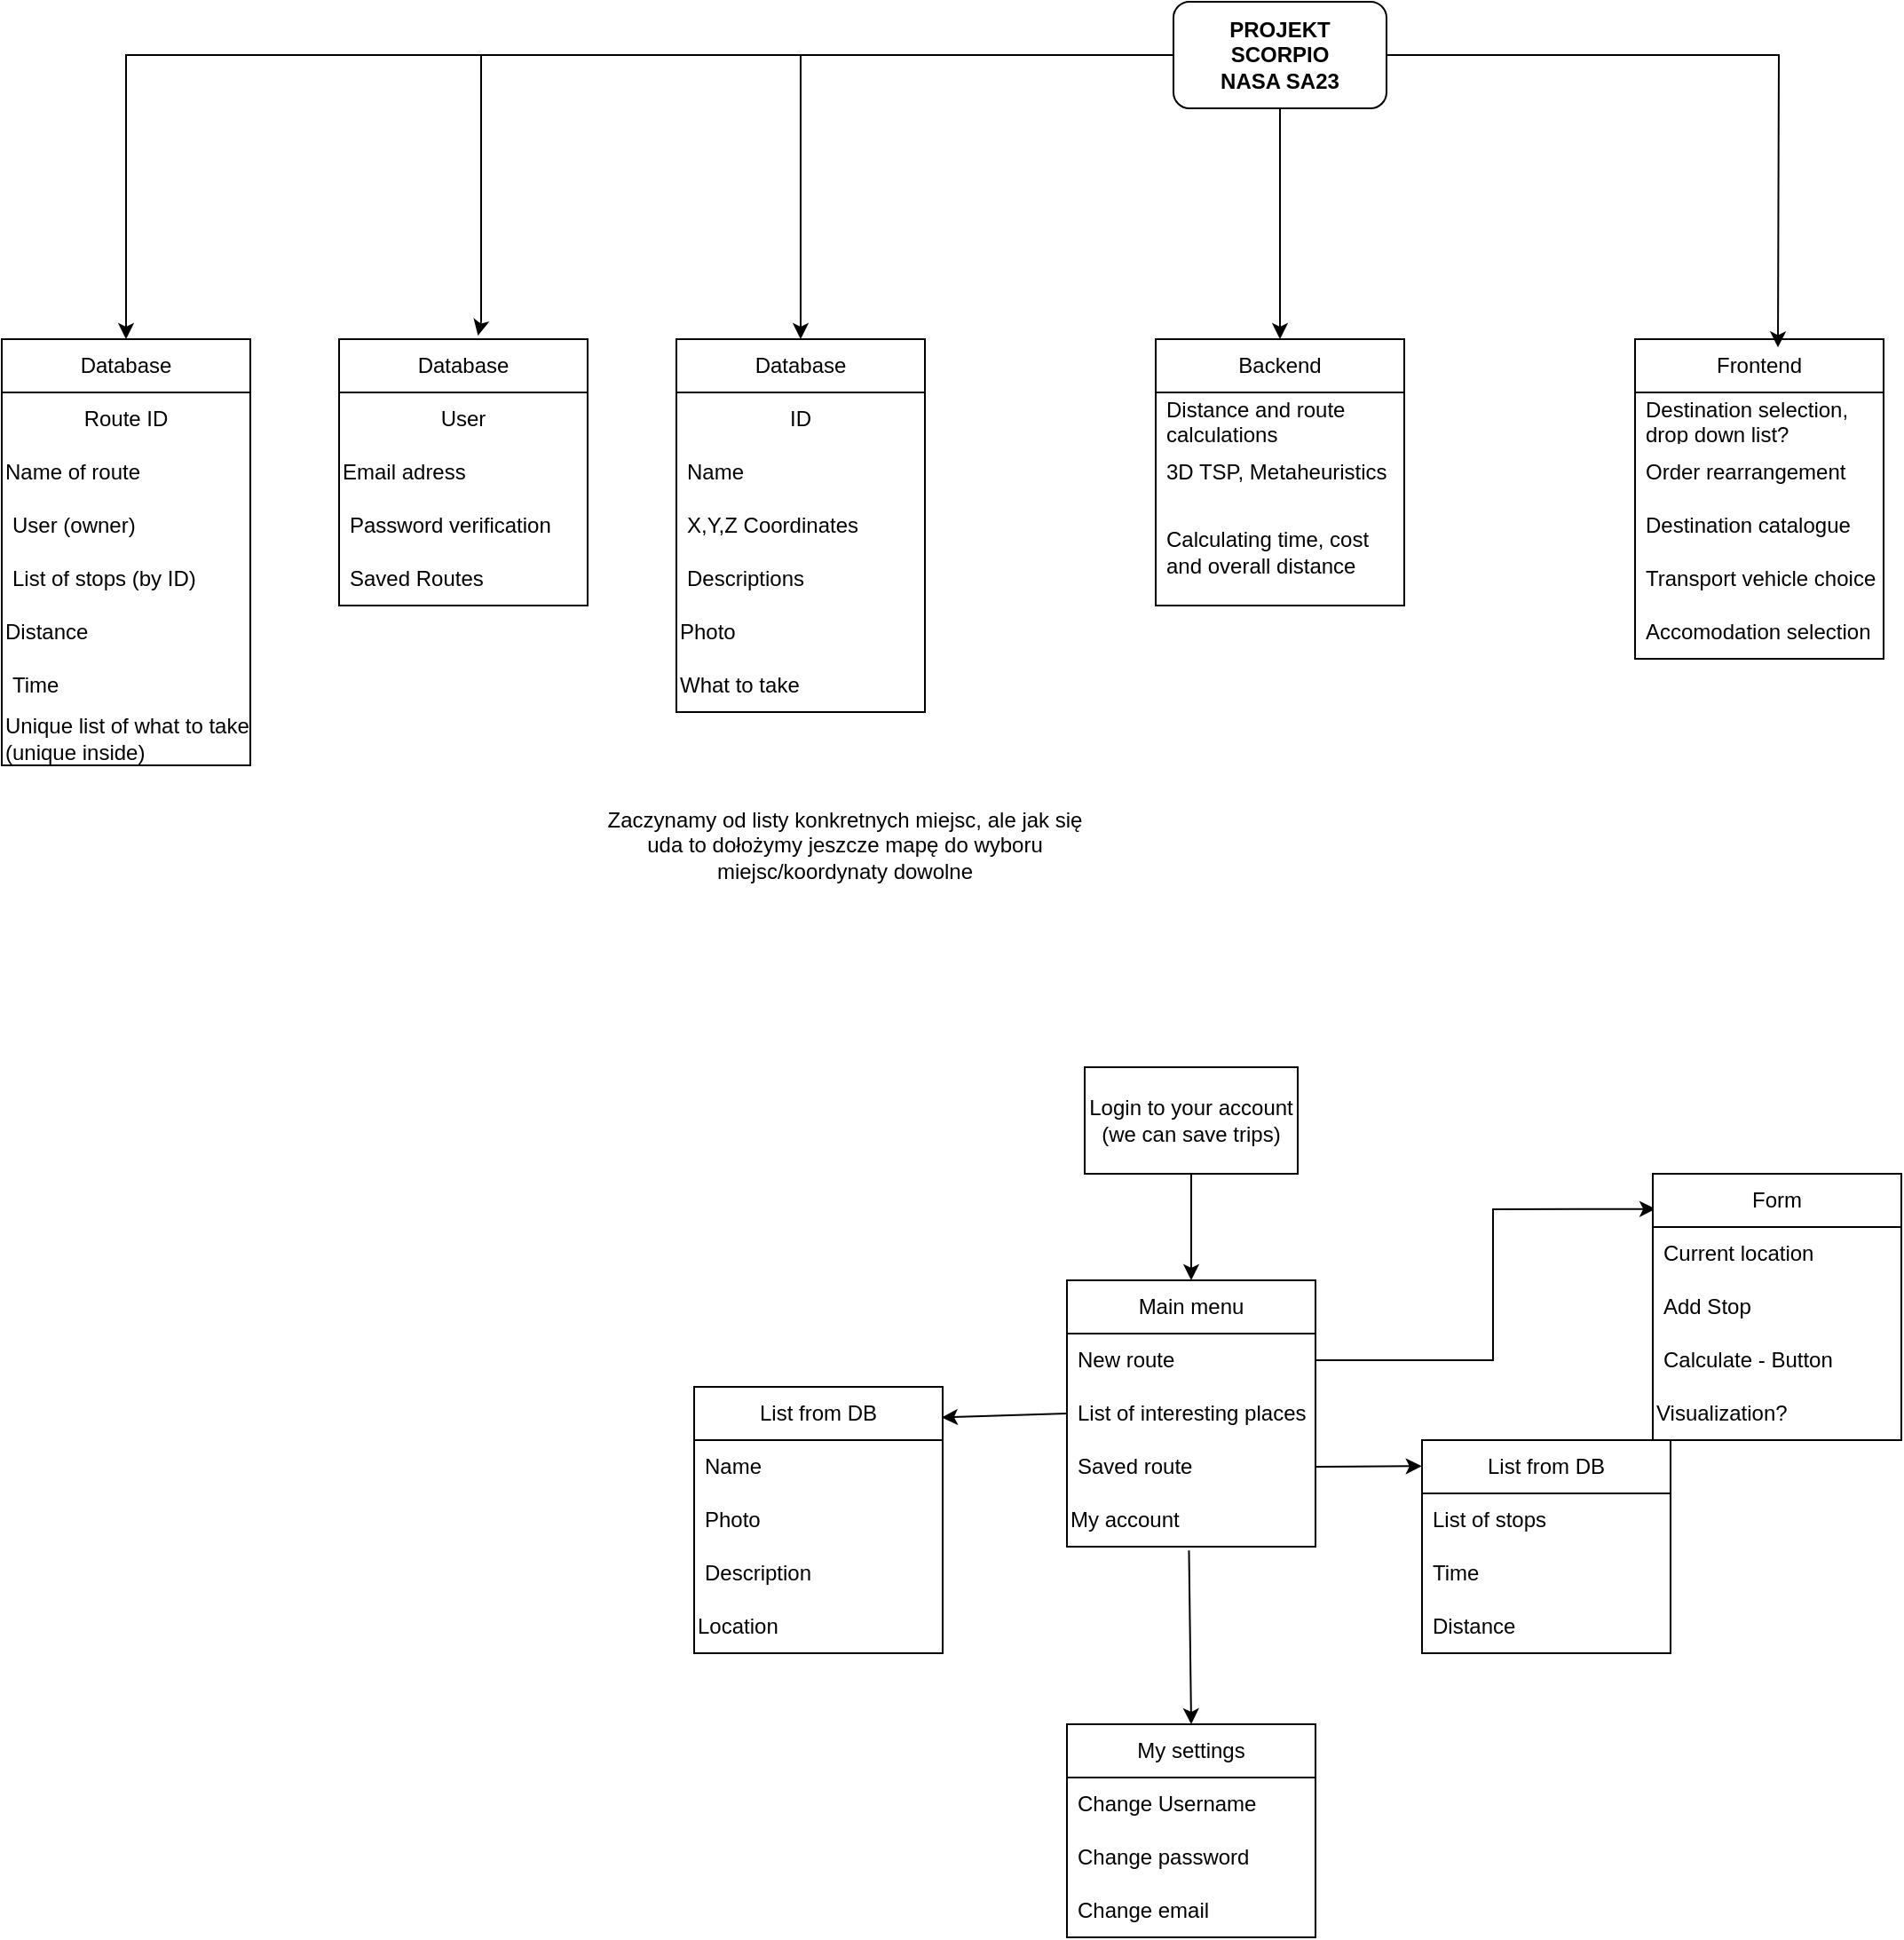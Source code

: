 <mxfile version="22.0.4" type="github">
  <diagram name="Page-1" id="CeLdqJuVmfWnxO7F7-HU">
    <mxGraphModel dx="1784" dy="609" grid="1" gridSize="10" guides="1" tooltips="1" connect="1" arrows="1" fold="1" page="1" pageScale="1" pageWidth="850" pageHeight="1100" math="0" shadow="0">
      <root>
        <mxCell id="0" />
        <mxCell id="1" parent="0" />
        <mxCell id="gRFXIQvRJT9HWvVpxbt4-1" value="PROJEKT&lt;br&gt;SCORPIO&lt;br&gt;NASA SA23" style="rounded=1;whiteSpace=wrap;html=1;fontStyle=1" parent="1" vertex="1">
          <mxGeometry x="380" y="60" width="120" height="60" as="geometry" />
        </mxCell>
        <mxCell id="YB1WQG7mUbFabp3z918Y-5" value="Database" style="swimlane;fontStyle=0;childLayout=stackLayout;horizontal=1;startSize=30;horizontalStack=0;resizeParent=1;resizeParentMax=0;resizeLast=0;collapsible=1;marginBottom=0;whiteSpace=wrap;html=1;" vertex="1" parent="1">
          <mxGeometry x="100" y="250" width="140" height="210" as="geometry" />
        </mxCell>
        <mxCell id="YB1WQG7mUbFabp3z918Y-75" value="ID" style="text;html=1;strokeColor=none;fillColor=none;align=center;verticalAlign=middle;whiteSpace=wrap;rounded=0;" vertex="1" parent="YB1WQG7mUbFabp3z918Y-5">
          <mxGeometry y="30" width="140" height="30" as="geometry" />
        </mxCell>
        <mxCell id="YB1WQG7mUbFabp3z918Y-6" value="Name" style="text;strokeColor=none;fillColor=none;align=left;verticalAlign=middle;spacingLeft=4;spacingRight=4;overflow=hidden;points=[[0,0.5],[1,0.5]];portConstraint=eastwest;rotatable=0;whiteSpace=wrap;html=1;" vertex="1" parent="YB1WQG7mUbFabp3z918Y-5">
          <mxGeometry y="60" width="140" height="30" as="geometry" />
        </mxCell>
        <mxCell id="YB1WQG7mUbFabp3z918Y-7" value="&lt;div&gt;X,Y,Z Coordinates&lt;/div&gt;" style="text;strokeColor=none;fillColor=none;align=left;verticalAlign=middle;spacingLeft=4;spacingRight=4;overflow=hidden;points=[[0,0.5],[1,0.5]];portConstraint=eastwest;rotatable=0;whiteSpace=wrap;html=1;" vertex="1" parent="YB1WQG7mUbFabp3z918Y-5">
          <mxGeometry y="90" width="140" height="30" as="geometry" />
        </mxCell>
        <mxCell id="YB1WQG7mUbFabp3z918Y-8" value="Descriptions" style="text;strokeColor=none;fillColor=none;align=left;verticalAlign=middle;spacingLeft=4;spacingRight=4;overflow=hidden;points=[[0,0.5],[1,0.5]];portConstraint=eastwest;rotatable=0;whiteSpace=wrap;html=1;" vertex="1" parent="YB1WQG7mUbFabp3z918Y-5">
          <mxGeometry y="120" width="140" height="30" as="geometry" />
        </mxCell>
        <mxCell id="YB1WQG7mUbFabp3z918Y-43" value="Photo" style="text;html=1;strokeColor=none;fillColor=none;align=left;verticalAlign=middle;whiteSpace=wrap;rounded=0;" vertex="1" parent="YB1WQG7mUbFabp3z918Y-5">
          <mxGeometry y="150" width="140" height="30" as="geometry" />
        </mxCell>
        <mxCell id="YB1WQG7mUbFabp3z918Y-79" value="What to take" style="text;html=1;strokeColor=none;fillColor=none;align=left;verticalAlign=middle;whiteSpace=wrap;rounded=0;" vertex="1" parent="YB1WQG7mUbFabp3z918Y-5">
          <mxGeometry y="180" width="140" height="30" as="geometry" />
        </mxCell>
        <mxCell id="YB1WQG7mUbFabp3z918Y-9" value="Backend" style="swimlane;fontStyle=0;childLayout=stackLayout;horizontal=1;startSize=30;horizontalStack=0;resizeParent=1;resizeParentMax=0;resizeLast=0;collapsible=1;marginBottom=0;whiteSpace=wrap;html=1;" vertex="1" parent="1">
          <mxGeometry x="370" y="250" width="140" height="150" as="geometry" />
        </mxCell>
        <mxCell id="YB1WQG7mUbFabp3z918Y-10" value="&lt;div&gt;Distance and route calculations&lt;/div&gt;" style="text;strokeColor=none;fillColor=none;align=left;verticalAlign=middle;spacingLeft=4;spacingRight=4;overflow=hidden;points=[[0,0.5],[1,0.5]];portConstraint=eastwest;rotatable=0;whiteSpace=wrap;html=1;" vertex="1" parent="YB1WQG7mUbFabp3z918Y-9">
          <mxGeometry y="30" width="140" height="30" as="geometry" />
        </mxCell>
        <mxCell id="YB1WQG7mUbFabp3z918Y-11" value="3D TSP, Metaheuristics" style="text;strokeColor=none;fillColor=none;align=left;verticalAlign=middle;spacingLeft=4;spacingRight=4;overflow=hidden;points=[[0,0.5],[1,0.5]];portConstraint=eastwest;rotatable=0;whiteSpace=wrap;html=1;" vertex="1" parent="YB1WQG7mUbFabp3z918Y-9">
          <mxGeometry y="60" width="140" height="30" as="geometry" />
        </mxCell>
        <mxCell id="YB1WQG7mUbFabp3z918Y-12" value="Calculating time, cost and overall distance" style="text;strokeColor=none;fillColor=none;align=left;verticalAlign=middle;spacingLeft=4;spacingRight=4;overflow=hidden;points=[[0,0.5],[1,0.5]];portConstraint=eastwest;rotatable=0;whiteSpace=wrap;html=1;" vertex="1" parent="YB1WQG7mUbFabp3z918Y-9">
          <mxGeometry y="90" width="140" height="60" as="geometry" />
        </mxCell>
        <mxCell id="YB1WQG7mUbFabp3z918Y-13" value="Frontend" style="swimlane;fontStyle=0;childLayout=stackLayout;horizontal=1;startSize=30;horizontalStack=0;resizeParent=1;resizeParentMax=0;resizeLast=0;collapsible=1;marginBottom=0;whiteSpace=wrap;html=1;" vertex="1" parent="1">
          <mxGeometry x="640" y="250" width="140" height="180" as="geometry" />
        </mxCell>
        <mxCell id="YB1WQG7mUbFabp3z918Y-14" value="Destination selection, drop down list?" style="text;strokeColor=none;fillColor=none;align=left;verticalAlign=middle;spacingLeft=4;spacingRight=4;overflow=hidden;points=[[0,0.5],[1,0.5]];portConstraint=eastwest;rotatable=0;whiteSpace=wrap;html=1;" vertex="1" parent="YB1WQG7mUbFabp3z918Y-13">
          <mxGeometry y="30" width="140" height="30" as="geometry" />
        </mxCell>
        <mxCell id="YB1WQG7mUbFabp3z918Y-15" value="Order rearrangement" style="text;strokeColor=none;fillColor=none;align=left;verticalAlign=middle;spacingLeft=4;spacingRight=4;overflow=hidden;points=[[0,0.5],[1,0.5]];portConstraint=eastwest;rotatable=0;whiteSpace=wrap;html=1;" vertex="1" parent="YB1WQG7mUbFabp3z918Y-13">
          <mxGeometry y="60" width="140" height="30" as="geometry" />
        </mxCell>
        <mxCell id="YB1WQG7mUbFabp3z918Y-16" value="Destination catalogue" style="text;strokeColor=none;fillColor=none;align=left;verticalAlign=middle;spacingLeft=4;spacingRight=4;overflow=hidden;points=[[0,0.5],[1,0.5]];portConstraint=eastwest;rotatable=0;whiteSpace=wrap;html=1;" vertex="1" parent="YB1WQG7mUbFabp3z918Y-13">
          <mxGeometry y="90" width="140" height="30" as="geometry" />
        </mxCell>
        <mxCell id="3cZl1geuy3UGx245xrvx-1" value="&lt;div&gt;Transport vehicle choice&lt;/div&gt;" style="text;strokeColor=none;fillColor=none;align=left;verticalAlign=middle;spacingLeft=4;spacingRight=4;overflow=hidden;points=[[0,0.5],[1,0.5]];portConstraint=eastwest;rotatable=0;whiteSpace=wrap;html=1;" vertex="1" parent="YB1WQG7mUbFabp3z918Y-13">
          <mxGeometry y="120" width="140" height="30" as="geometry" />
        </mxCell>
        <mxCell id="3cZl1geuy3UGx245xrvx-2" value="Accomodation selection" style="text;strokeColor=none;fillColor=none;align=left;verticalAlign=middle;spacingLeft=4;spacingRight=4;overflow=hidden;points=[[0,0.5],[1,0.5]];portConstraint=eastwest;rotatable=0;whiteSpace=wrap;html=1;" vertex="1" parent="YB1WQG7mUbFabp3z918Y-13">
          <mxGeometry y="150" width="140" height="30" as="geometry" />
        </mxCell>
        <mxCell id="YB1WQG7mUbFabp3z918Y-17" value="" style="endArrow=classic;html=1;rounded=0;exitX=0.5;exitY=1;exitDx=0;exitDy=0;" edge="1" parent="1" source="gRFXIQvRJT9HWvVpxbt4-1">
          <mxGeometry width="50" height="50" relative="1" as="geometry">
            <mxPoint x="400" y="350" as="sourcePoint" />
            <mxPoint x="440" y="250" as="targetPoint" />
          </mxGeometry>
        </mxCell>
        <mxCell id="YB1WQG7mUbFabp3z918Y-18" value="" style="endArrow=classic;html=1;rounded=0;exitX=0;exitY=0.5;exitDx=0;exitDy=0;entryX=0.5;entryY=0;entryDx=0;entryDy=0;" edge="1" parent="1" source="gRFXIQvRJT9HWvVpxbt4-1" target="YB1WQG7mUbFabp3z918Y-5">
          <mxGeometry width="50" height="50" relative="1" as="geometry">
            <mxPoint x="400" y="350" as="sourcePoint" />
            <mxPoint x="450" y="300" as="targetPoint" />
            <Array as="points">
              <mxPoint x="170" y="90" />
            </Array>
          </mxGeometry>
        </mxCell>
        <mxCell id="YB1WQG7mUbFabp3z918Y-20" value="" style="endArrow=classic;html=1;rounded=0;exitX=1;exitY=0.5;exitDx=0;exitDy=0;entryX=0.575;entryY=0.026;entryDx=0;entryDy=0;entryPerimeter=0;" edge="1" parent="1" source="gRFXIQvRJT9HWvVpxbt4-1" target="YB1WQG7mUbFabp3z918Y-13">
          <mxGeometry width="50" height="50" relative="1" as="geometry">
            <mxPoint x="400" y="350" as="sourcePoint" />
            <mxPoint x="450" y="300" as="targetPoint" />
            <Array as="points">
              <mxPoint x="721" y="90" />
            </Array>
          </mxGeometry>
        </mxCell>
        <mxCell id="YB1WQG7mUbFabp3z918Y-22" value="Zaczynamy od listy konkretnych miejsc, ale jak się uda to dołożymy jeszcze mapę do wyboru miejsc/koordynaty dowolne" style="text;html=1;strokeColor=none;fillColor=none;align=center;verticalAlign=middle;whiteSpace=wrap;rounded=0;" vertex="1" parent="1">
          <mxGeometry x="60" y="470" width="270" height="130" as="geometry" />
        </mxCell>
        <mxCell id="YB1WQG7mUbFabp3z918Y-26" value="" style="edgeStyle=orthogonalEdgeStyle;rounded=0;orthogonalLoop=1;jettySize=auto;html=1;entryX=0.5;entryY=0;entryDx=0;entryDy=0;" edge="1" parent="1" source="YB1WQG7mUbFabp3z918Y-24" target="YB1WQG7mUbFabp3z918Y-28">
          <mxGeometry relative="1" as="geometry">
            <mxPoint x="390" y="820" as="targetPoint" />
          </mxGeometry>
        </mxCell>
        <mxCell id="YB1WQG7mUbFabp3z918Y-24" value="Login to your account (we can save trips)" style="rounded=0;whiteSpace=wrap;html=1;" vertex="1" parent="1">
          <mxGeometry x="330" y="660" width="120" height="60" as="geometry" />
        </mxCell>
        <mxCell id="YB1WQG7mUbFabp3z918Y-28" value="Main menu" style="swimlane;fontStyle=0;childLayout=stackLayout;horizontal=1;startSize=30;horizontalStack=0;resizeParent=1;resizeParentMax=0;resizeLast=0;collapsible=1;marginBottom=0;whiteSpace=wrap;html=1;" vertex="1" parent="1">
          <mxGeometry x="320" y="780" width="140" height="150" as="geometry" />
        </mxCell>
        <mxCell id="YB1WQG7mUbFabp3z918Y-29" value="New route" style="text;strokeColor=none;fillColor=none;align=left;verticalAlign=middle;spacingLeft=4;spacingRight=4;overflow=hidden;points=[[0,0.5],[1,0.5]];portConstraint=eastwest;rotatable=0;whiteSpace=wrap;html=1;" vertex="1" parent="YB1WQG7mUbFabp3z918Y-28">
          <mxGeometry y="30" width="140" height="30" as="geometry" />
        </mxCell>
        <mxCell id="YB1WQG7mUbFabp3z918Y-30" value="List of interesting places" style="text;strokeColor=none;fillColor=none;align=left;verticalAlign=middle;spacingLeft=4;spacingRight=4;overflow=hidden;points=[[0,0.5],[1,0.5]];portConstraint=eastwest;rotatable=0;whiteSpace=wrap;html=1;" vertex="1" parent="YB1WQG7mUbFabp3z918Y-28">
          <mxGeometry y="60" width="140" height="30" as="geometry" />
        </mxCell>
        <mxCell id="YB1WQG7mUbFabp3z918Y-31" value="Saved route" style="text;strokeColor=none;fillColor=none;align=left;verticalAlign=middle;spacingLeft=4;spacingRight=4;overflow=hidden;points=[[0,0.5],[1,0.5]];portConstraint=eastwest;rotatable=0;whiteSpace=wrap;html=1;" vertex="1" parent="YB1WQG7mUbFabp3z918Y-28">
          <mxGeometry y="90" width="140" height="30" as="geometry" />
        </mxCell>
        <mxCell id="YB1WQG7mUbFabp3z918Y-33" value="My account" style="text;html=1;align=left;verticalAlign=middle;resizable=0;points=[];autosize=1;strokeColor=none;fillColor=none;" vertex="1" parent="YB1WQG7mUbFabp3z918Y-28">
          <mxGeometry y="120" width="140" height="30" as="geometry" />
        </mxCell>
        <mxCell id="YB1WQG7mUbFabp3z918Y-36" value="" style="endArrow=classic;html=1;rounded=0;exitX=1;exitY=0.5;exitDx=0;exitDy=0;entryX=0.011;entryY=0.132;entryDx=0;entryDy=0;entryPerimeter=0;" edge="1" parent="1" source="YB1WQG7mUbFabp3z918Y-29" target="YB1WQG7mUbFabp3z918Y-44">
          <mxGeometry width="50" height="50" relative="1" as="geometry">
            <mxPoint x="400" y="960" as="sourcePoint" />
            <mxPoint x="530" y="825" as="targetPoint" />
            <Array as="points">
              <mxPoint x="560" y="825" />
              <mxPoint x="560" y="740" />
            </Array>
          </mxGeometry>
        </mxCell>
        <mxCell id="YB1WQG7mUbFabp3z918Y-37" value="" style="endArrow=classic;html=1;rounded=0;exitX=0;exitY=0.5;exitDx=0;exitDy=0;entryX=0.996;entryY=0.115;entryDx=0;entryDy=0;entryPerimeter=0;" edge="1" parent="1" source="YB1WQG7mUbFabp3z918Y-30" target="YB1WQG7mUbFabp3z918Y-38">
          <mxGeometry width="50" height="50" relative="1" as="geometry">
            <mxPoint x="400" y="960" as="sourcePoint" />
            <mxPoint x="250" y="855" as="targetPoint" />
          </mxGeometry>
        </mxCell>
        <mxCell id="YB1WQG7mUbFabp3z918Y-38" value="List from DB" style="swimlane;fontStyle=0;childLayout=stackLayout;horizontal=1;startSize=30;horizontalStack=0;resizeParent=1;resizeParentMax=0;resizeLast=0;collapsible=1;marginBottom=0;whiteSpace=wrap;html=1;" vertex="1" parent="1">
          <mxGeometry x="110" y="840" width="140" height="150" as="geometry" />
        </mxCell>
        <mxCell id="YB1WQG7mUbFabp3z918Y-39" value="Name" style="text;strokeColor=none;fillColor=none;align=left;verticalAlign=middle;spacingLeft=4;spacingRight=4;overflow=hidden;points=[[0,0.5],[1,0.5]];portConstraint=eastwest;rotatable=0;whiteSpace=wrap;html=1;" vertex="1" parent="YB1WQG7mUbFabp3z918Y-38">
          <mxGeometry y="30" width="140" height="30" as="geometry" />
        </mxCell>
        <mxCell id="YB1WQG7mUbFabp3z918Y-40" value="Photo" style="text;strokeColor=none;fillColor=none;align=left;verticalAlign=middle;spacingLeft=4;spacingRight=4;overflow=hidden;points=[[0,0.5],[1,0.5]];portConstraint=eastwest;rotatable=0;whiteSpace=wrap;html=1;" vertex="1" parent="YB1WQG7mUbFabp3z918Y-38">
          <mxGeometry y="60" width="140" height="30" as="geometry" />
        </mxCell>
        <mxCell id="YB1WQG7mUbFabp3z918Y-41" value="Description" style="text;strokeColor=none;fillColor=none;align=left;verticalAlign=middle;spacingLeft=4;spacingRight=4;overflow=hidden;points=[[0,0.5],[1,0.5]];portConstraint=eastwest;rotatable=0;whiteSpace=wrap;html=1;" vertex="1" parent="YB1WQG7mUbFabp3z918Y-38">
          <mxGeometry y="90" width="140" height="30" as="geometry" />
        </mxCell>
        <mxCell id="YB1WQG7mUbFabp3z918Y-42" value="Location" style="text;html=1;strokeColor=none;fillColor=none;align=left;verticalAlign=middle;whiteSpace=wrap;rounded=0;" vertex="1" parent="YB1WQG7mUbFabp3z918Y-38">
          <mxGeometry y="120" width="140" height="30" as="geometry" />
        </mxCell>
        <mxCell id="YB1WQG7mUbFabp3z918Y-44" value="Form" style="swimlane;fontStyle=0;childLayout=stackLayout;horizontal=1;startSize=30;horizontalStack=0;resizeParent=1;resizeParentMax=0;resizeLast=0;collapsible=1;marginBottom=0;whiteSpace=wrap;html=1;" vertex="1" parent="1">
          <mxGeometry x="650" y="720" width="140" height="150" as="geometry" />
        </mxCell>
        <mxCell id="YB1WQG7mUbFabp3z918Y-45" value="Current location" style="text;strokeColor=none;fillColor=none;align=left;verticalAlign=middle;spacingLeft=4;spacingRight=4;overflow=hidden;points=[[0,0.5],[1,0.5]];portConstraint=eastwest;rotatable=0;whiteSpace=wrap;html=1;" vertex="1" parent="YB1WQG7mUbFabp3z918Y-44">
          <mxGeometry y="30" width="140" height="30" as="geometry" />
        </mxCell>
        <mxCell id="YB1WQG7mUbFabp3z918Y-46" value="Add Stop" style="text;strokeColor=none;fillColor=none;align=left;verticalAlign=middle;spacingLeft=4;spacingRight=4;overflow=hidden;points=[[0,0.5],[1,0.5]];portConstraint=eastwest;rotatable=0;whiteSpace=wrap;html=1;" vertex="1" parent="YB1WQG7mUbFabp3z918Y-44">
          <mxGeometry y="60" width="140" height="30" as="geometry" />
        </mxCell>
        <mxCell id="YB1WQG7mUbFabp3z918Y-47" value="Calculate - Button" style="text;strokeColor=none;fillColor=none;align=left;verticalAlign=middle;spacingLeft=4;spacingRight=4;overflow=hidden;points=[[0,0.5],[1,0.5]];portConstraint=eastwest;rotatable=0;whiteSpace=wrap;html=1;" vertex="1" parent="YB1WQG7mUbFabp3z918Y-44">
          <mxGeometry y="90" width="140" height="30" as="geometry" />
        </mxCell>
        <mxCell id="YB1WQG7mUbFabp3z918Y-48" value="Visualization?" style="text;html=1;strokeColor=none;fillColor=none;align=left;verticalAlign=middle;whiteSpace=wrap;rounded=0;" vertex="1" parent="YB1WQG7mUbFabp3z918Y-44">
          <mxGeometry y="120" width="140" height="30" as="geometry" />
        </mxCell>
        <mxCell id="YB1WQG7mUbFabp3z918Y-49" value="Database" style="swimlane;fontStyle=0;childLayout=stackLayout;horizontal=1;startSize=30;horizontalStack=0;resizeParent=1;resizeParentMax=0;resizeLast=0;collapsible=1;marginBottom=0;whiteSpace=wrap;html=1;" vertex="1" parent="1">
          <mxGeometry x="-90" y="250" width="140" height="150" as="geometry" />
        </mxCell>
        <mxCell id="YB1WQG7mUbFabp3z918Y-50" value="User" style="text;strokeColor=none;fillColor=none;align=center;verticalAlign=middle;spacingLeft=4;spacingRight=4;overflow=hidden;points=[[0,0.5],[1,0.5]];portConstraint=eastwest;rotatable=0;whiteSpace=wrap;html=1;" vertex="1" parent="YB1WQG7mUbFabp3z918Y-49">
          <mxGeometry y="30" width="140" height="30" as="geometry" />
        </mxCell>
        <mxCell id="YB1WQG7mUbFabp3z918Y-69" value="Email adress" style="text;html=1;strokeColor=none;fillColor=none;align=left;verticalAlign=middle;whiteSpace=wrap;rounded=0;" vertex="1" parent="YB1WQG7mUbFabp3z918Y-49">
          <mxGeometry y="60" width="140" height="30" as="geometry" />
        </mxCell>
        <mxCell id="YB1WQG7mUbFabp3z918Y-51" value="Password verification" style="text;strokeColor=none;fillColor=none;align=left;verticalAlign=middle;spacingLeft=4;spacingRight=4;overflow=hidden;points=[[0,0.5],[1,0.5]];portConstraint=eastwest;rotatable=0;whiteSpace=wrap;html=1;" vertex="1" parent="YB1WQG7mUbFabp3z918Y-49">
          <mxGeometry y="90" width="140" height="30" as="geometry" />
        </mxCell>
        <mxCell id="YB1WQG7mUbFabp3z918Y-52" value="Saved Routes" style="text;strokeColor=none;fillColor=none;align=left;verticalAlign=middle;spacingLeft=4;spacingRight=4;overflow=hidden;points=[[0,0.5],[1,0.5]];portConstraint=eastwest;rotatable=0;whiteSpace=wrap;html=1;" vertex="1" parent="YB1WQG7mUbFabp3z918Y-49">
          <mxGeometry y="120" width="140" height="30" as="geometry" />
        </mxCell>
        <mxCell id="YB1WQG7mUbFabp3z918Y-55" value="" style="endArrow=classic;html=1;rounded=0;entryX=0.559;entryY=-0.013;entryDx=0;entryDy=0;entryPerimeter=0;" edge="1" parent="1" target="YB1WQG7mUbFabp3z918Y-49">
          <mxGeometry width="50" height="50" relative="1" as="geometry">
            <mxPoint x="170" y="90" as="sourcePoint" />
            <mxPoint x="-90" y="260" as="targetPoint" />
            <Array as="points">
              <mxPoint x="-10" y="90" />
              <mxPoint x="-10" y="240" />
            </Array>
          </mxGeometry>
        </mxCell>
        <mxCell id="YB1WQG7mUbFabp3z918Y-56" value="" style="endArrow=classic;html=1;rounded=0;exitX=1;exitY=0.5;exitDx=0;exitDy=0;entryX=-0.001;entryY=0.122;entryDx=0;entryDy=0;entryPerimeter=0;" edge="1" parent="1" source="YB1WQG7mUbFabp3z918Y-31" target="YB1WQG7mUbFabp3z918Y-57">
          <mxGeometry width="50" height="50" relative="1" as="geometry">
            <mxPoint x="270" y="950" as="sourcePoint" />
            <mxPoint x="520" y="880" as="targetPoint" />
          </mxGeometry>
        </mxCell>
        <mxCell id="YB1WQG7mUbFabp3z918Y-57" value="List from DB" style="swimlane;fontStyle=0;childLayout=stackLayout;horizontal=1;startSize=30;horizontalStack=0;resizeParent=1;resizeParentMax=0;resizeLast=0;collapsible=1;marginBottom=0;whiteSpace=wrap;html=1;" vertex="1" parent="1">
          <mxGeometry x="520" y="870" width="140" height="120" as="geometry" />
        </mxCell>
        <mxCell id="YB1WQG7mUbFabp3z918Y-58" value="List of stops" style="text;strokeColor=none;fillColor=none;align=left;verticalAlign=middle;spacingLeft=4;spacingRight=4;overflow=hidden;points=[[0,0.5],[1,0.5]];portConstraint=eastwest;rotatable=0;whiteSpace=wrap;html=1;" vertex="1" parent="YB1WQG7mUbFabp3z918Y-57">
          <mxGeometry y="30" width="140" height="30" as="geometry" />
        </mxCell>
        <mxCell id="YB1WQG7mUbFabp3z918Y-59" value="Time" style="text;strokeColor=none;fillColor=none;align=left;verticalAlign=middle;spacingLeft=4;spacingRight=4;overflow=hidden;points=[[0,0.5],[1,0.5]];portConstraint=eastwest;rotatable=0;whiteSpace=wrap;html=1;" vertex="1" parent="YB1WQG7mUbFabp3z918Y-57">
          <mxGeometry y="60" width="140" height="30" as="geometry" />
        </mxCell>
        <mxCell id="YB1WQG7mUbFabp3z918Y-60" value="Distance" style="text;strokeColor=none;fillColor=none;align=left;verticalAlign=middle;spacingLeft=4;spacingRight=4;overflow=hidden;points=[[0,0.5],[1,0.5]];portConstraint=eastwest;rotatable=0;whiteSpace=wrap;html=1;" vertex="1" parent="YB1WQG7mUbFabp3z918Y-57">
          <mxGeometry y="90" width="140" height="30" as="geometry" />
        </mxCell>
        <mxCell id="YB1WQG7mUbFabp3z918Y-64" value="" style="endArrow=classic;html=1;rounded=0;exitX=0.491;exitY=1.069;exitDx=0;exitDy=0;exitPerimeter=0;entryX=0.5;entryY=0;entryDx=0;entryDy=0;" edge="1" parent="1" source="YB1WQG7mUbFabp3z918Y-33" target="YB1WQG7mUbFabp3z918Y-65">
          <mxGeometry width="50" height="50" relative="1" as="geometry">
            <mxPoint x="270" y="950" as="sourcePoint" />
            <mxPoint x="390" y="1040" as="targetPoint" />
          </mxGeometry>
        </mxCell>
        <mxCell id="YB1WQG7mUbFabp3z918Y-65" value="My settings" style="swimlane;fontStyle=0;childLayout=stackLayout;horizontal=1;startSize=30;horizontalStack=0;resizeParent=1;resizeParentMax=0;resizeLast=0;collapsible=1;marginBottom=0;whiteSpace=wrap;html=1;" vertex="1" parent="1">
          <mxGeometry x="320" y="1030" width="140" height="120" as="geometry" />
        </mxCell>
        <mxCell id="YB1WQG7mUbFabp3z918Y-66" value="Change Username" style="text;strokeColor=none;fillColor=none;align=left;verticalAlign=middle;spacingLeft=4;spacingRight=4;overflow=hidden;points=[[0,0.5],[1,0.5]];portConstraint=eastwest;rotatable=0;whiteSpace=wrap;html=1;" vertex="1" parent="YB1WQG7mUbFabp3z918Y-65">
          <mxGeometry y="30" width="140" height="30" as="geometry" />
        </mxCell>
        <mxCell id="YB1WQG7mUbFabp3z918Y-67" value="Change password" style="text;strokeColor=none;fillColor=none;align=left;verticalAlign=middle;spacingLeft=4;spacingRight=4;overflow=hidden;points=[[0,0.5],[1,0.5]];portConstraint=eastwest;rotatable=0;whiteSpace=wrap;html=1;" vertex="1" parent="YB1WQG7mUbFabp3z918Y-65">
          <mxGeometry y="60" width="140" height="30" as="geometry" />
        </mxCell>
        <mxCell id="YB1WQG7mUbFabp3z918Y-68" value="Change email" style="text;strokeColor=none;fillColor=none;align=left;verticalAlign=middle;spacingLeft=4;spacingRight=4;overflow=hidden;points=[[0,0.5],[1,0.5]];portConstraint=eastwest;rotatable=0;whiteSpace=wrap;html=1;" vertex="1" parent="YB1WQG7mUbFabp3z918Y-65">
          <mxGeometry y="90" width="140" height="30" as="geometry" />
        </mxCell>
        <mxCell id="YB1WQG7mUbFabp3z918Y-70" value="Database" style="swimlane;fontStyle=0;childLayout=stackLayout;horizontal=1;startSize=30;horizontalStack=0;resizeParent=1;resizeParentMax=0;resizeLast=0;collapsible=1;marginBottom=0;whiteSpace=wrap;html=1;" vertex="1" parent="1">
          <mxGeometry x="-280" y="250" width="140" height="240" as="geometry" />
        </mxCell>
        <mxCell id="YB1WQG7mUbFabp3z918Y-77" value="Route ID" style="text;html=1;strokeColor=none;fillColor=none;align=center;verticalAlign=middle;whiteSpace=wrap;rounded=0;" vertex="1" parent="YB1WQG7mUbFabp3z918Y-70">
          <mxGeometry y="30" width="140" height="30" as="geometry" />
        </mxCell>
        <mxCell id="YB1WQG7mUbFabp3z918Y-76" value="Name of route" style="text;html=1;strokeColor=none;fillColor=none;align=left;verticalAlign=middle;whiteSpace=wrap;rounded=0;" vertex="1" parent="YB1WQG7mUbFabp3z918Y-70">
          <mxGeometry y="60" width="140" height="30" as="geometry" />
        </mxCell>
        <mxCell id="YB1WQG7mUbFabp3z918Y-71" value="User (owner)" style="text;strokeColor=none;fillColor=none;align=left;verticalAlign=middle;spacingLeft=4;spacingRight=4;overflow=hidden;points=[[0,0.5],[1,0.5]];portConstraint=eastwest;rotatable=0;whiteSpace=wrap;html=1;" vertex="1" parent="YB1WQG7mUbFabp3z918Y-70">
          <mxGeometry y="90" width="140" height="30" as="geometry" />
        </mxCell>
        <mxCell id="YB1WQG7mUbFabp3z918Y-72" value="List of stops (by ID)" style="text;strokeColor=none;fillColor=none;align=left;verticalAlign=middle;spacingLeft=4;spacingRight=4;overflow=hidden;points=[[0,0.5],[1,0.5]];portConstraint=eastwest;rotatable=0;whiteSpace=wrap;html=1;" vertex="1" parent="YB1WQG7mUbFabp3z918Y-70">
          <mxGeometry y="120" width="140" height="30" as="geometry" />
        </mxCell>
        <mxCell id="YB1WQG7mUbFabp3z918Y-74" value="Distance" style="text;html=1;strokeColor=none;fillColor=none;align=left;verticalAlign=middle;whiteSpace=wrap;rounded=0;" vertex="1" parent="YB1WQG7mUbFabp3z918Y-70">
          <mxGeometry y="150" width="140" height="30" as="geometry" />
        </mxCell>
        <mxCell id="YB1WQG7mUbFabp3z918Y-73" value="Time" style="text;strokeColor=none;fillColor=none;align=left;verticalAlign=middle;spacingLeft=4;spacingRight=4;overflow=hidden;points=[[0,0.5],[1,0.5]];portConstraint=eastwest;rotatable=0;whiteSpace=wrap;html=1;" vertex="1" parent="YB1WQG7mUbFabp3z918Y-70">
          <mxGeometry y="180" width="140" height="30" as="geometry" />
        </mxCell>
        <mxCell id="YB1WQG7mUbFabp3z918Y-80" value="Unique list of what to take (unique inside)" style="text;html=1;strokeColor=none;fillColor=none;align=left;verticalAlign=middle;whiteSpace=wrap;rounded=0;" vertex="1" parent="YB1WQG7mUbFabp3z918Y-70">
          <mxGeometry y="210" width="140" height="30" as="geometry" />
        </mxCell>
        <mxCell id="YB1WQG7mUbFabp3z918Y-78" value="" style="endArrow=classic;html=1;rounded=0;entryX=0.5;entryY=0;entryDx=0;entryDy=0;" edge="1" parent="1" target="YB1WQG7mUbFabp3z918Y-70">
          <mxGeometry width="50" height="50" relative="1" as="geometry">
            <mxPoint x="-10" y="90" as="sourcePoint" />
            <mxPoint x="20" y="360" as="targetPoint" />
            <Array as="points">
              <mxPoint x="-210" y="90" />
            </Array>
          </mxGeometry>
        </mxCell>
      </root>
    </mxGraphModel>
  </diagram>
</mxfile>
